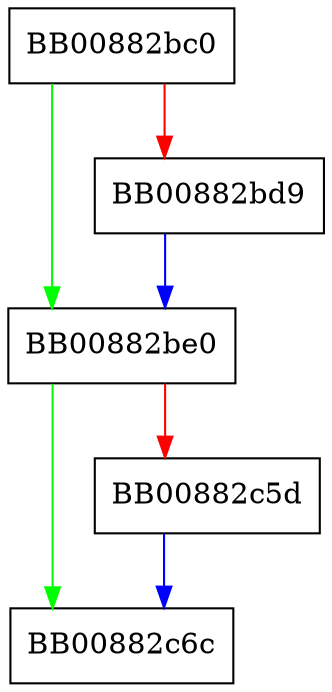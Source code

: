 digraph _IO_init {
  node [shape="box"];
  graph [splines=ortho];
  BB00882bc0 -> BB00882be0 [color="green"];
  BB00882bc0 -> BB00882bd9 [color="red"];
  BB00882bd9 -> BB00882be0 [color="blue"];
  BB00882be0 -> BB00882c6c [color="green"];
  BB00882be0 -> BB00882c5d [color="red"];
  BB00882c5d -> BB00882c6c [color="blue"];
}